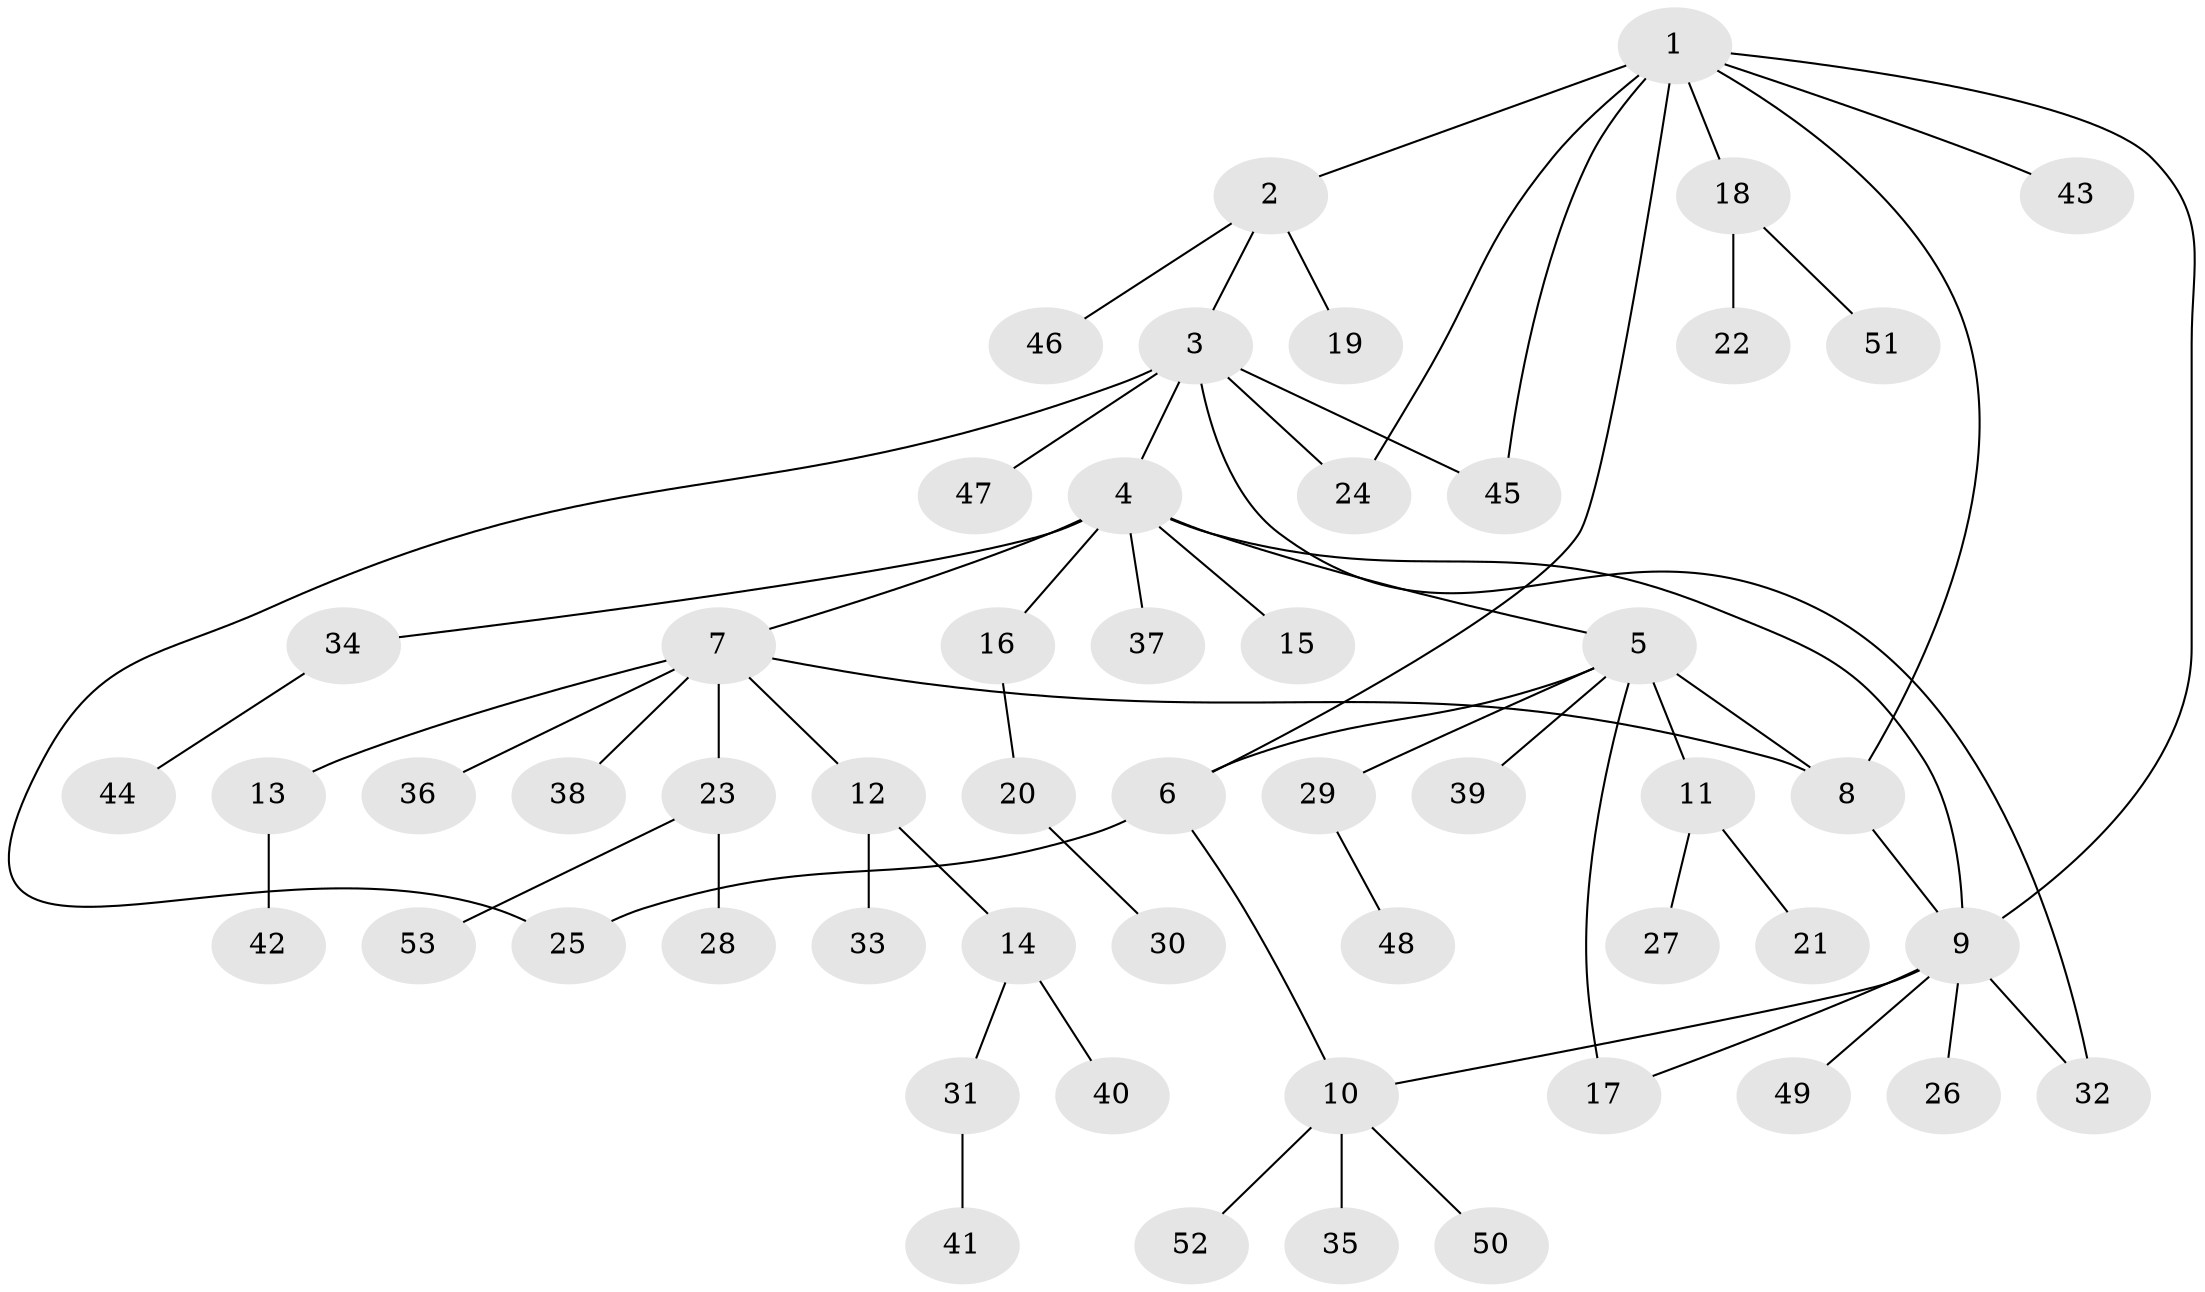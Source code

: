 // Generated by graph-tools (version 1.1) at 2025/26/03/09/25 03:26:36]
// undirected, 53 vertices, 63 edges
graph export_dot {
graph [start="1"]
  node [color=gray90,style=filled];
  1;
  2;
  3;
  4;
  5;
  6;
  7;
  8;
  9;
  10;
  11;
  12;
  13;
  14;
  15;
  16;
  17;
  18;
  19;
  20;
  21;
  22;
  23;
  24;
  25;
  26;
  27;
  28;
  29;
  30;
  31;
  32;
  33;
  34;
  35;
  36;
  37;
  38;
  39;
  40;
  41;
  42;
  43;
  44;
  45;
  46;
  47;
  48;
  49;
  50;
  51;
  52;
  53;
  1 -- 2;
  1 -- 6;
  1 -- 8;
  1 -- 9;
  1 -- 18;
  1 -- 24;
  1 -- 43;
  1 -- 45;
  2 -- 3;
  2 -- 19;
  2 -- 46;
  3 -- 4;
  3 -- 24;
  3 -- 25;
  3 -- 32;
  3 -- 45;
  3 -- 47;
  4 -- 5;
  4 -- 7;
  4 -- 9;
  4 -- 15;
  4 -- 16;
  4 -- 34;
  4 -- 37;
  5 -- 6;
  5 -- 8;
  5 -- 11;
  5 -- 17;
  5 -- 29;
  5 -- 39;
  6 -- 10;
  6 -- 25;
  7 -- 8;
  7 -- 12;
  7 -- 13;
  7 -- 23;
  7 -- 36;
  7 -- 38;
  8 -- 9;
  9 -- 10;
  9 -- 17;
  9 -- 26;
  9 -- 32;
  9 -- 49;
  10 -- 35;
  10 -- 50;
  10 -- 52;
  11 -- 21;
  11 -- 27;
  12 -- 14;
  12 -- 33;
  13 -- 42;
  14 -- 31;
  14 -- 40;
  16 -- 20;
  18 -- 22;
  18 -- 51;
  20 -- 30;
  23 -- 28;
  23 -- 53;
  29 -- 48;
  31 -- 41;
  34 -- 44;
}
